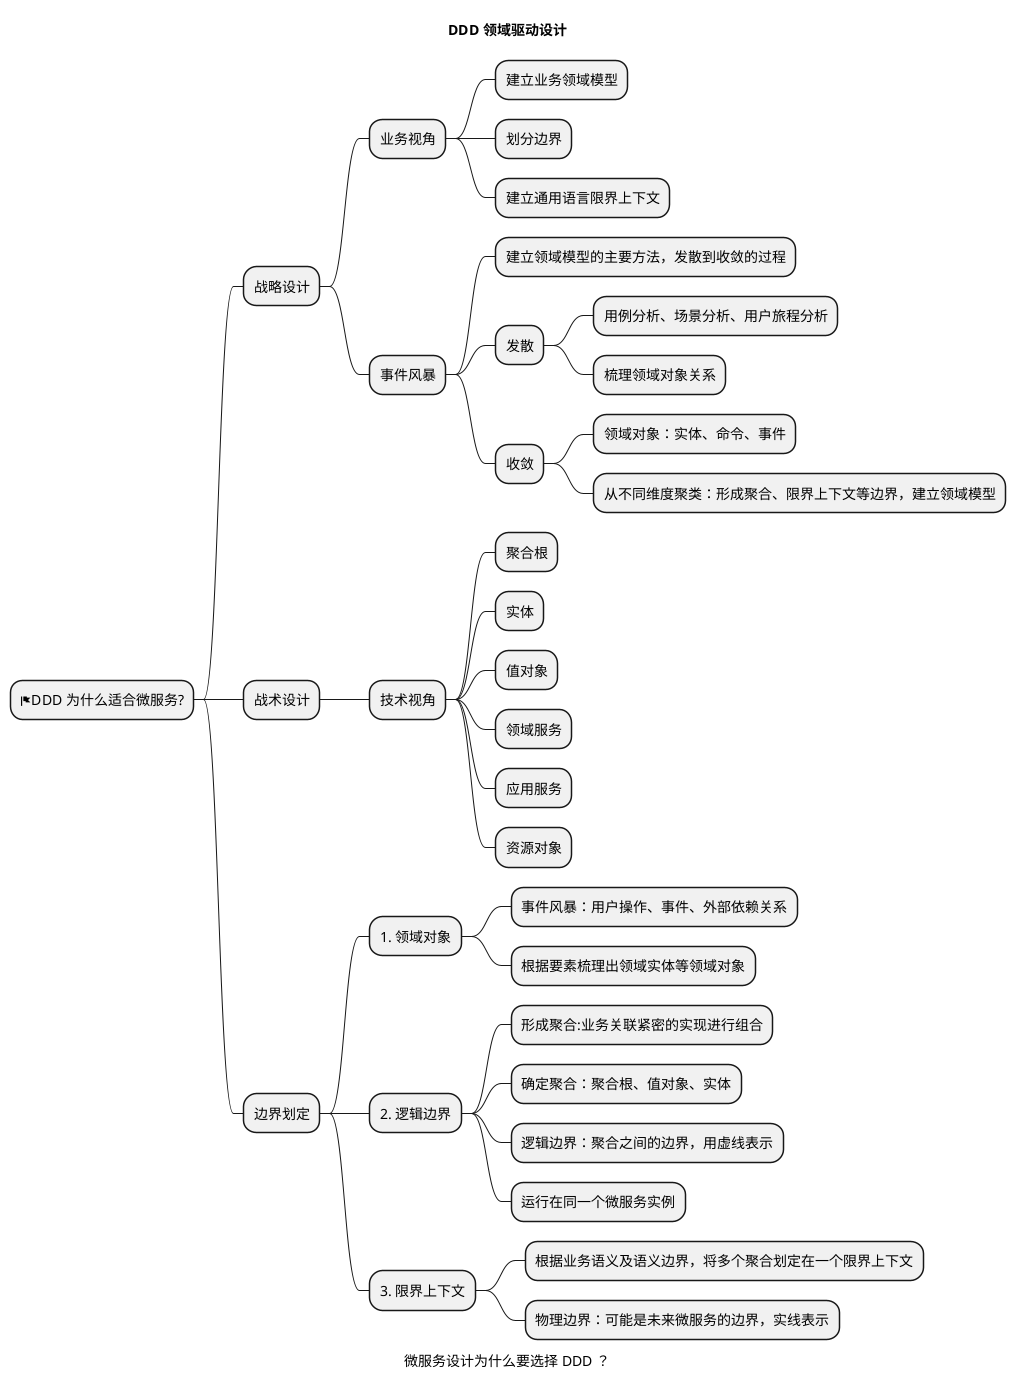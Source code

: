 @startmindmap
'https://plantuml.com/mindmap-diagram

caption 微服务设计为什么要选择 DDD ？
title DDD 领域驱动设计

* <&flag>DDD 为什么适合微服务?
** 战略设计
*** 业务视角
**** 建立业务领域模型
**** 划分边界
**** 建立通用语言限界上下文
*** 事件风暴
**** 建立领域模型的主要方法，发散到收敛的过程
**** 发散
***** 用例分析、场景分析、用户旅程分析
***** 梳理领域对象关系
**** 收敛
***** 领域对象：实体、命令、事件
***** 从不同维度聚类：形成聚合、限界上下文等边界，建立领域模型

** 战术设计
*** 技术视角
**** 聚合根
**** 实体
**** 值对象
**** 领域服务
**** 应用服务
**** 资源对象

** 边界划定
*** 1. 领域对象
**** 事件风暴：用户操作、事件、外部依赖关系
**** 根据要素梳理出领域实体等领域对象
*** 2. 逻辑边界
**** 形成聚合:业务关联紧密的实现进行组合
**** 确定聚合：聚合根、值对象、实体
**** 逻辑边界：聚合之间的边界，用虚线表示
**** 运行在同一个微服务实例
*** 3. 限界上下文
**** 根据业务语义及语义边界，将多个聚合划定在一个限界上下文
**** 物理边界：可能是未来微服务的边界，实线表示


@endmindmap
